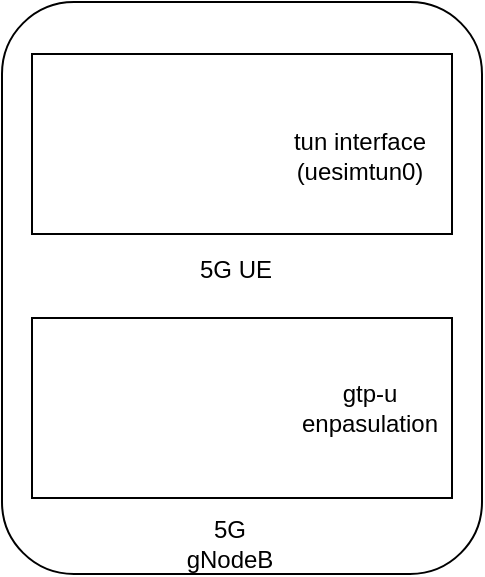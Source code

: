 <mxfile version="20.8.3" type="github">
  <diagram id="i4d2cugIbQvzfdK0nt7U" name="Page-1">
    <mxGraphModel dx="880" dy="484" grid="1" gridSize="10" guides="1" tooltips="1" connect="1" arrows="1" fold="1" page="1" pageScale="1" pageWidth="850" pageHeight="1100" math="0" shadow="0">
      <root>
        <mxCell id="0" />
        <mxCell id="1" parent="0" />
        <mxCell id="ppHwQDoqCtW23BweWABd-1" value="" style="rounded=1;whiteSpace=wrap;html=1;" vertex="1" parent="1">
          <mxGeometry x="281" y="100" width="240" height="286" as="geometry" />
        </mxCell>
        <mxCell id="ppHwQDoqCtW23BweWABd-3" value="" style="rounded=0;whiteSpace=wrap;html=1;" vertex="1" parent="1">
          <mxGeometry x="296" y="258" width="210" height="90" as="geometry" />
        </mxCell>
        <mxCell id="ppHwQDoqCtW23BweWABd-14" value="5G gNodeB" style="text;html=1;strokeColor=none;fillColor=none;align=center;verticalAlign=middle;whiteSpace=wrap;rounded=0;" vertex="1" parent="1">
          <mxGeometry x="365" y="356" width="60" height="30" as="geometry" />
        </mxCell>
        <mxCell id="ppHwQDoqCtW23BweWABd-24" value="gtp-u enpasulation" style="text;html=1;strokeColor=none;fillColor=none;align=center;verticalAlign=middle;whiteSpace=wrap;rounded=0;" vertex="1" parent="1">
          <mxGeometry x="435" y="288" width="60" height="30" as="geometry" />
        </mxCell>
        <mxCell id="ppHwQDoqCtW23BweWABd-25" value="" style="rounded=0;whiteSpace=wrap;html=1;" vertex="1" parent="1">
          <mxGeometry x="296" y="126" width="210" height="90" as="geometry" />
        </mxCell>
        <mxCell id="ppHwQDoqCtW23BweWABd-26" value="5G UE" style="text;html=1;strokeColor=none;fillColor=none;align=center;verticalAlign=middle;whiteSpace=wrap;rounded=0;" vertex="1" parent="1">
          <mxGeometry x="368" y="219" width="60" height="30" as="geometry" />
        </mxCell>
        <mxCell id="ppHwQDoqCtW23BweWABd-27" value="tun interface (uesimtun0)" style="text;html=1;strokeColor=none;fillColor=none;align=center;verticalAlign=middle;whiteSpace=wrap;rounded=0;" vertex="1" parent="1">
          <mxGeometry x="420" y="162" width="80" height="30" as="geometry" />
        </mxCell>
      </root>
    </mxGraphModel>
  </diagram>
</mxfile>
